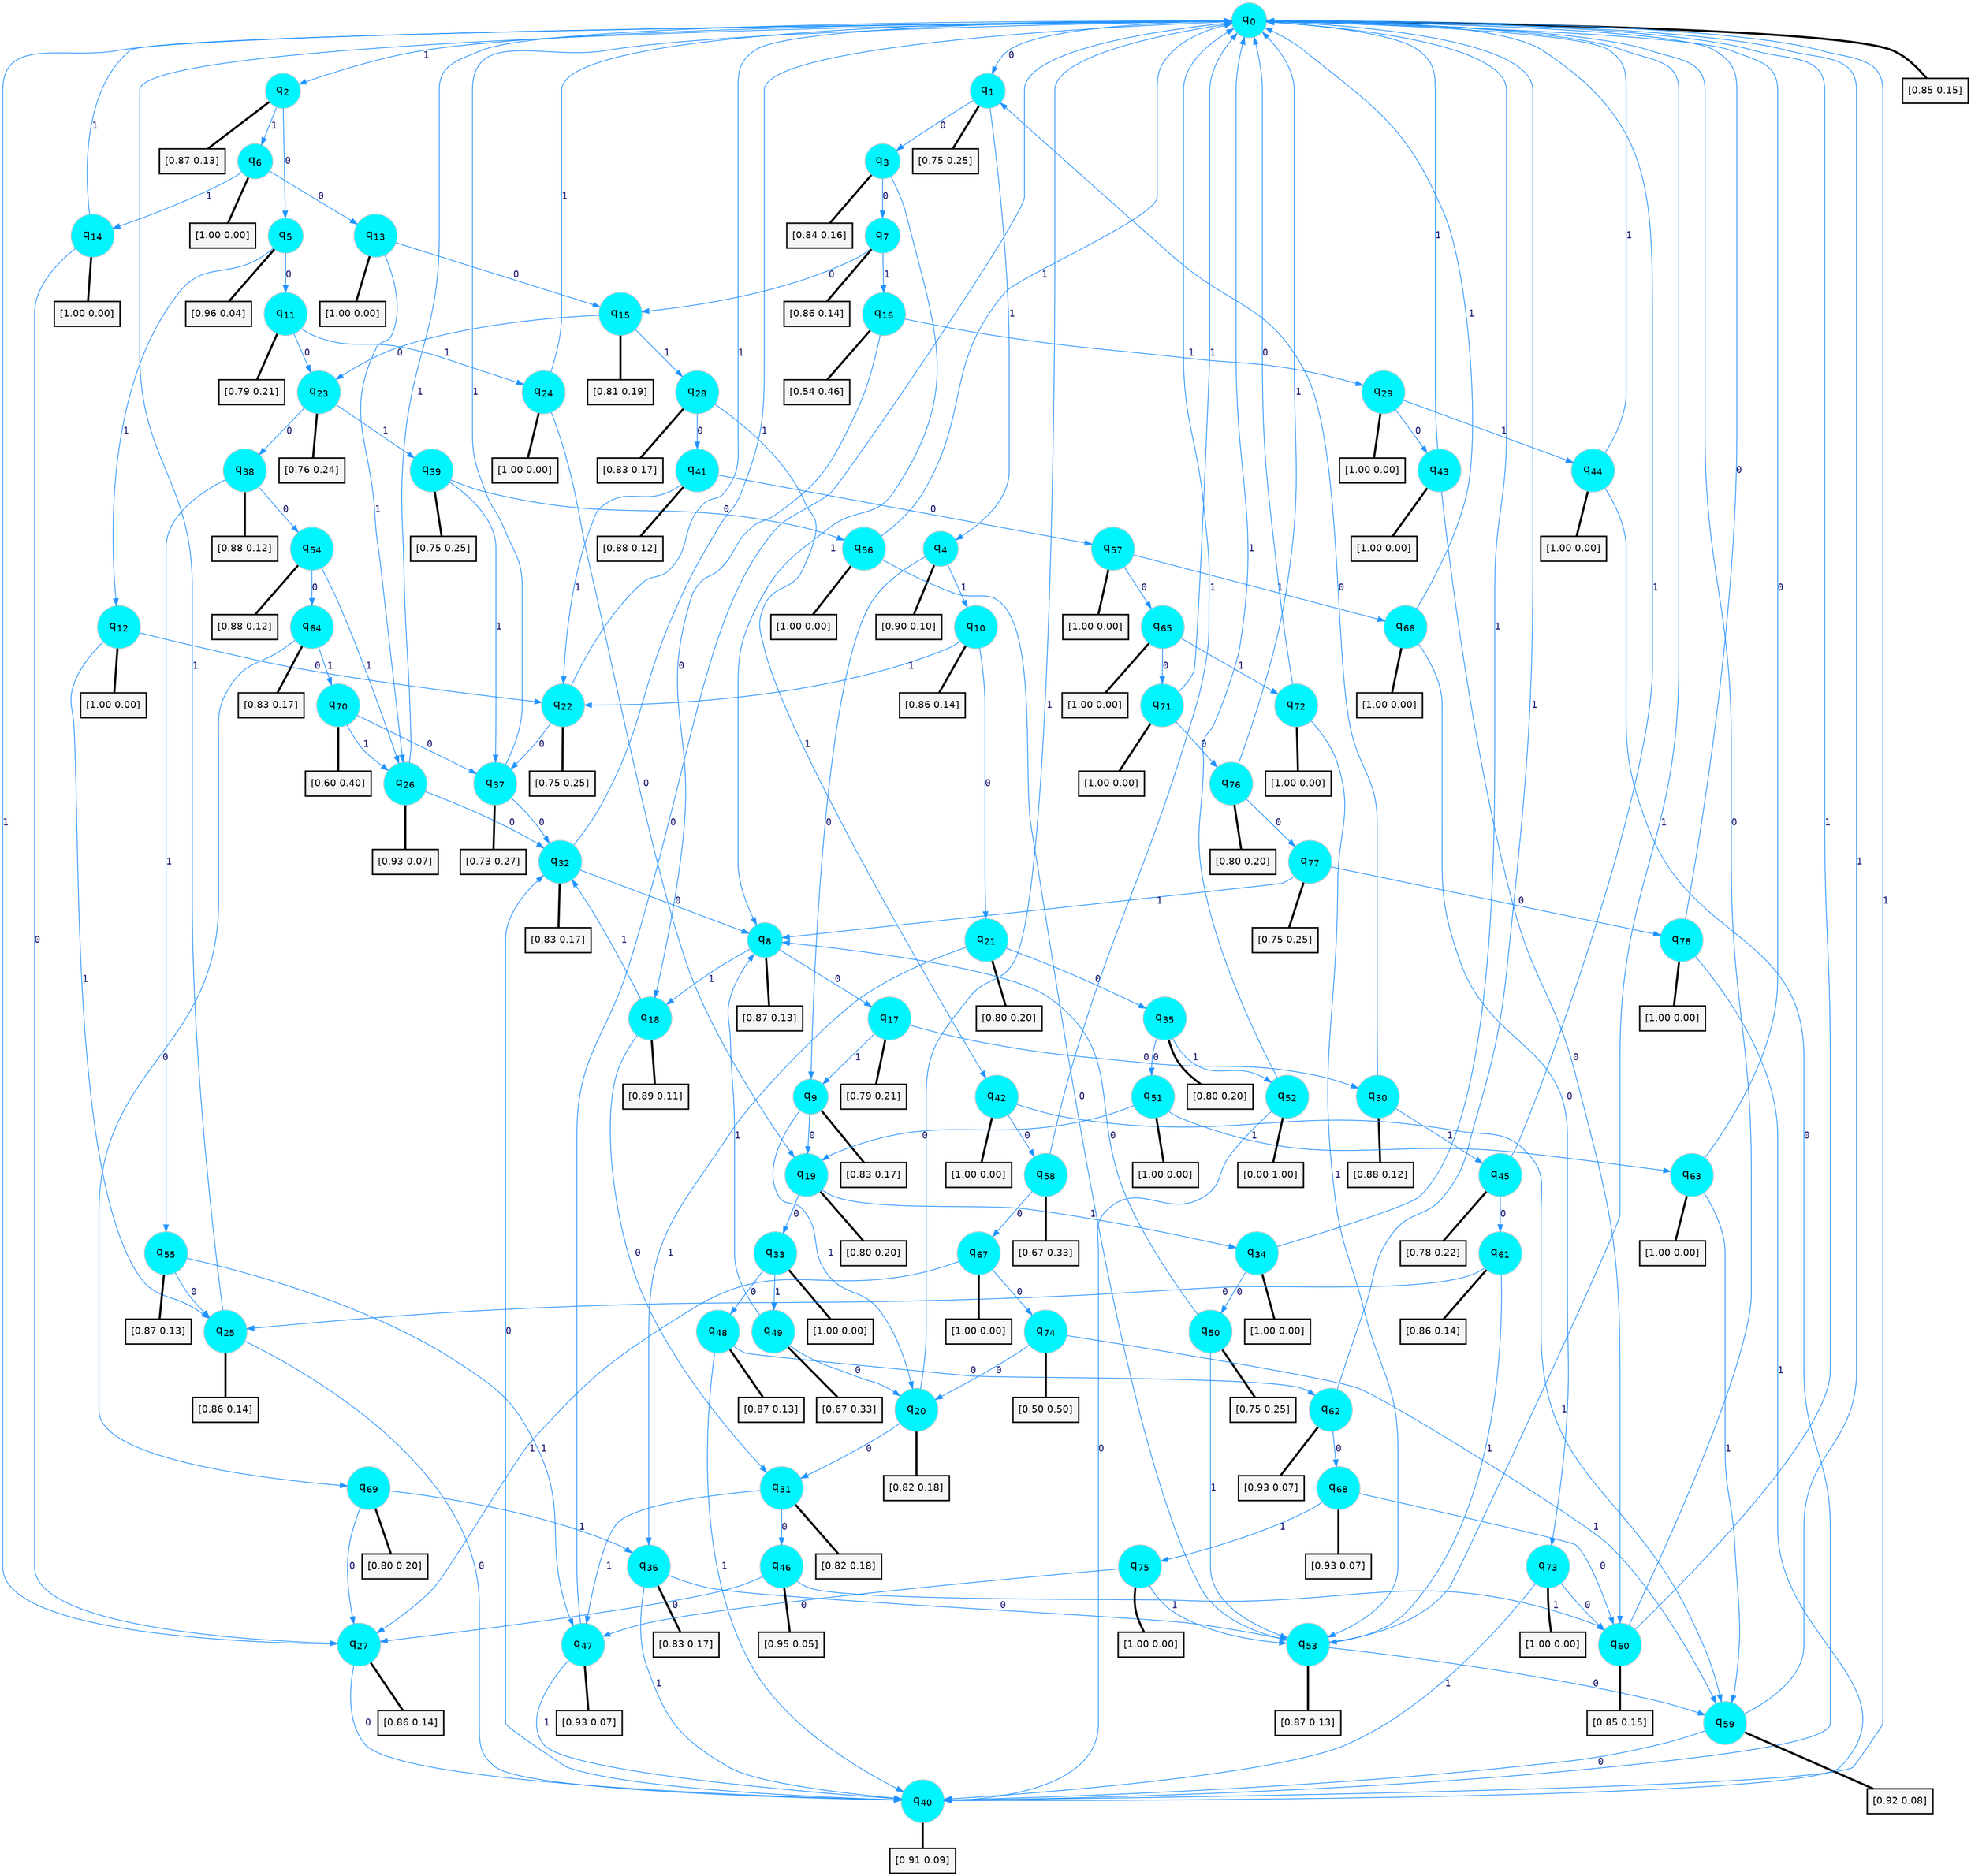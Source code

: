 digraph G {
graph [
bgcolor=transparent, dpi=300, rankdir=TD, size="40,25"];
node [
color=gray, fillcolor=turquoise1, fontcolor=black, fontname=Helvetica, fontsize=16, fontweight=bold, shape=circle, style=filled];
edge [
arrowsize=1, color=dodgerblue1, fontcolor=midnightblue, fontname=courier, fontweight=bold, penwidth=1, style=solid, weight=20];
0[label=<q<SUB>0</SUB>>];
1[label=<q<SUB>1</SUB>>];
2[label=<q<SUB>2</SUB>>];
3[label=<q<SUB>3</SUB>>];
4[label=<q<SUB>4</SUB>>];
5[label=<q<SUB>5</SUB>>];
6[label=<q<SUB>6</SUB>>];
7[label=<q<SUB>7</SUB>>];
8[label=<q<SUB>8</SUB>>];
9[label=<q<SUB>9</SUB>>];
10[label=<q<SUB>10</SUB>>];
11[label=<q<SUB>11</SUB>>];
12[label=<q<SUB>12</SUB>>];
13[label=<q<SUB>13</SUB>>];
14[label=<q<SUB>14</SUB>>];
15[label=<q<SUB>15</SUB>>];
16[label=<q<SUB>16</SUB>>];
17[label=<q<SUB>17</SUB>>];
18[label=<q<SUB>18</SUB>>];
19[label=<q<SUB>19</SUB>>];
20[label=<q<SUB>20</SUB>>];
21[label=<q<SUB>21</SUB>>];
22[label=<q<SUB>22</SUB>>];
23[label=<q<SUB>23</SUB>>];
24[label=<q<SUB>24</SUB>>];
25[label=<q<SUB>25</SUB>>];
26[label=<q<SUB>26</SUB>>];
27[label=<q<SUB>27</SUB>>];
28[label=<q<SUB>28</SUB>>];
29[label=<q<SUB>29</SUB>>];
30[label=<q<SUB>30</SUB>>];
31[label=<q<SUB>31</SUB>>];
32[label=<q<SUB>32</SUB>>];
33[label=<q<SUB>33</SUB>>];
34[label=<q<SUB>34</SUB>>];
35[label=<q<SUB>35</SUB>>];
36[label=<q<SUB>36</SUB>>];
37[label=<q<SUB>37</SUB>>];
38[label=<q<SUB>38</SUB>>];
39[label=<q<SUB>39</SUB>>];
40[label=<q<SUB>40</SUB>>];
41[label=<q<SUB>41</SUB>>];
42[label=<q<SUB>42</SUB>>];
43[label=<q<SUB>43</SUB>>];
44[label=<q<SUB>44</SUB>>];
45[label=<q<SUB>45</SUB>>];
46[label=<q<SUB>46</SUB>>];
47[label=<q<SUB>47</SUB>>];
48[label=<q<SUB>48</SUB>>];
49[label=<q<SUB>49</SUB>>];
50[label=<q<SUB>50</SUB>>];
51[label=<q<SUB>51</SUB>>];
52[label=<q<SUB>52</SUB>>];
53[label=<q<SUB>53</SUB>>];
54[label=<q<SUB>54</SUB>>];
55[label=<q<SUB>55</SUB>>];
56[label=<q<SUB>56</SUB>>];
57[label=<q<SUB>57</SUB>>];
58[label=<q<SUB>58</SUB>>];
59[label=<q<SUB>59</SUB>>];
60[label=<q<SUB>60</SUB>>];
61[label=<q<SUB>61</SUB>>];
62[label=<q<SUB>62</SUB>>];
63[label=<q<SUB>63</SUB>>];
64[label=<q<SUB>64</SUB>>];
65[label=<q<SUB>65</SUB>>];
66[label=<q<SUB>66</SUB>>];
67[label=<q<SUB>67</SUB>>];
68[label=<q<SUB>68</SUB>>];
69[label=<q<SUB>69</SUB>>];
70[label=<q<SUB>70</SUB>>];
71[label=<q<SUB>71</SUB>>];
72[label=<q<SUB>72</SUB>>];
73[label=<q<SUB>73</SUB>>];
74[label=<q<SUB>74</SUB>>];
75[label=<q<SUB>75</SUB>>];
76[label=<q<SUB>76</SUB>>];
77[label=<q<SUB>77</SUB>>];
78[label=<q<SUB>78</SUB>>];
79[label="[0.85 0.15]", shape=box,fontcolor=black, fontname=Helvetica, fontsize=14, penwidth=2, fillcolor=whitesmoke,color=black];
80[label="[0.75 0.25]", shape=box,fontcolor=black, fontname=Helvetica, fontsize=14, penwidth=2, fillcolor=whitesmoke,color=black];
81[label="[0.87 0.13]", shape=box,fontcolor=black, fontname=Helvetica, fontsize=14, penwidth=2, fillcolor=whitesmoke,color=black];
82[label="[0.84 0.16]", shape=box,fontcolor=black, fontname=Helvetica, fontsize=14, penwidth=2, fillcolor=whitesmoke,color=black];
83[label="[0.90 0.10]", shape=box,fontcolor=black, fontname=Helvetica, fontsize=14, penwidth=2, fillcolor=whitesmoke,color=black];
84[label="[0.96 0.04]", shape=box,fontcolor=black, fontname=Helvetica, fontsize=14, penwidth=2, fillcolor=whitesmoke,color=black];
85[label="[1.00 0.00]", shape=box,fontcolor=black, fontname=Helvetica, fontsize=14, penwidth=2, fillcolor=whitesmoke,color=black];
86[label="[0.86 0.14]", shape=box,fontcolor=black, fontname=Helvetica, fontsize=14, penwidth=2, fillcolor=whitesmoke,color=black];
87[label="[0.87 0.13]", shape=box,fontcolor=black, fontname=Helvetica, fontsize=14, penwidth=2, fillcolor=whitesmoke,color=black];
88[label="[0.83 0.17]", shape=box,fontcolor=black, fontname=Helvetica, fontsize=14, penwidth=2, fillcolor=whitesmoke,color=black];
89[label="[0.86 0.14]", shape=box,fontcolor=black, fontname=Helvetica, fontsize=14, penwidth=2, fillcolor=whitesmoke,color=black];
90[label="[0.79 0.21]", shape=box,fontcolor=black, fontname=Helvetica, fontsize=14, penwidth=2, fillcolor=whitesmoke,color=black];
91[label="[1.00 0.00]", shape=box,fontcolor=black, fontname=Helvetica, fontsize=14, penwidth=2, fillcolor=whitesmoke,color=black];
92[label="[1.00 0.00]", shape=box,fontcolor=black, fontname=Helvetica, fontsize=14, penwidth=2, fillcolor=whitesmoke,color=black];
93[label="[1.00 0.00]", shape=box,fontcolor=black, fontname=Helvetica, fontsize=14, penwidth=2, fillcolor=whitesmoke,color=black];
94[label="[0.81 0.19]", shape=box,fontcolor=black, fontname=Helvetica, fontsize=14, penwidth=2, fillcolor=whitesmoke,color=black];
95[label="[0.54 0.46]", shape=box,fontcolor=black, fontname=Helvetica, fontsize=14, penwidth=2, fillcolor=whitesmoke,color=black];
96[label="[0.79 0.21]", shape=box,fontcolor=black, fontname=Helvetica, fontsize=14, penwidth=2, fillcolor=whitesmoke,color=black];
97[label="[0.89 0.11]", shape=box,fontcolor=black, fontname=Helvetica, fontsize=14, penwidth=2, fillcolor=whitesmoke,color=black];
98[label="[0.80 0.20]", shape=box,fontcolor=black, fontname=Helvetica, fontsize=14, penwidth=2, fillcolor=whitesmoke,color=black];
99[label="[0.82 0.18]", shape=box,fontcolor=black, fontname=Helvetica, fontsize=14, penwidth=2, fillcolor=whitesmoke,color=black];
100[label="[0.80 0.20]", shape=box,fontcolor=black, fontname=Helvetica, fontsize=14, penwidth=2, fillcolor=whitesmoke,color=black];
101[label="[0.75 0.25]", shape=box,fontcolor=black, fontname=Helvetica, fontsize=14, penwidth=2, fillcolor=whitesmoke,color=black];
102[label="[0.76 0.24]", shape=box,fontcolor=black, fontname=Helvetica, fontsize=14, penwidth=2, fillcolor=whitesmoke,color=black];
103[label="[1.00 0.00]", shape=box,fontcolor=black, fontname=Helvetica, fontsize=14, penwidth=2, fillcolor=whitesmoke,color=black];
104[label="[0.86 0.14]", shape=box,fontcolor=black, fontname=Helvetica, fontsize=14, penwidth=2, fillcolor=whitesmoke,color=black];
105[label="[0.93 0.07]", shape=box,fontcolor=black, fontname=Helvetica, fontsize=14, penwidth=2, fillcolor=whitesmoke,color=black];
106[label="[0.86 0.14]", shape=box,fontcolor=black, fontname=Helvetica, fontsize=14, penwidth=2, fillcolor=whitesmoke,color=black];
107[label="[0.83 0.17]", shape=box,fontcolor=black, fontname=Helvetica, fontsize=14, penwidth=2, fillcolor=whitesmoke,color=black];
108[label="[1.00 0.00]", shape=box,fontcolor=black, fontname=Helvetica, fontsize=14, penwidth=2, fillcolor=whitesmoke,color=black];
109[label="[0.88 0.12]", shape=box,fontcolor=black, fontname=Helvetica, fontsize=14, penwidth=2, fillcolor=whitesmoke,color=black];
110[label="[0.82 0.18]", shape=box,fontcolor=black, fontname=Helvetica, fontsize=14, penwidth=2, fillcolor=whitesmoke,color=black];
111[label="[0.83 0.17]", shape=box,fontcolor=black, fontname=Helvetica, fontsize=14, penwidth=2, fillcolor=whitesmoke,color=black];
112[label="[1.00 0.00]", shape=box,fontcolor=black, fontname=Helvetica, fontsize=14, penwidth=2, fillcolor=whitesmoke,color=black];
113[label="[1.00 0.00]", shape=box,fontcolor=black, fontname=Helvetica, fontsize=14, penwidth=2, fillcolor=whitesmoke,color=black];
114[label="[0.80 0.20]", shape=box,fontcolor=black, fontname=Helvetica, fontsize=14, penwidth=2, fillcolor=whitesmoke,color=black];
115[label="[0.83 0.17]", shape=box,fontcolor=black, fontname=Helvetica, fontsize=14, penwidth=2, fillcolor=whitesmoke,color=black];
116[label="[0.73 0.27]", shape=box,fontcolor=black, fontname=Helvetica, fontsize=14, penwidth=2, fillcolor=whitesmoke,color=black];
117[label="[0.88 0.12]", shape=box,fontcolor=black, fontname=Helvetica, fontsize=14, penwidth=2, fillcolor=whitesmoke,color=black];
118[label="[0.75 0.25]", shape=box,fontcolor=black, fontname=Helvetica, fontsize=14, penwidth=2, fillcolor=whitesmoke,color=black];
119[label="[0.91 0.09]", shape=box,fontcolor=black, fontname=Helvetica, fontsize=14, penwidth=2, fillcolor=whitesmoke,color=black];
120[label="[0.88 0.12]", shape=box,fontcolor=black, fontname=Helvetica, fontsize=14, penwidth=2, fillcolor=whitesmoke,color=black];
121[label="[1.00 0.00]", shape=box,fontcolor=black, fontname=Helvetica, fontsize=14, penwidth=2, fillcolor=whitesmoke,color=black];
122[label="[1.00 0.00]", shape=box,fontcolor=black, fontname=Helvetica, fontsize=14, penwidth=2, fillcolor=whitesmoke,color=black];
123[label="[1.00 0.00]", shape=box,fontcolor=black, fontname=Helvetica, fontsize=14, penwidth=2, fillcolor=whitesmoke,color=black];
124[label="[0.78 0.22]", shape=box,fontcolor=black, fontname=Helvetica, fontsize=14, penwidth=2, fillcolor=whitesmoke,color=black];
125[label="[0.95 0.05]", shape=box,fontcolor=black, fontname=Helvetica, fontsize=14, penwidth=2, fillcolor=whitesmoke,color=black];
126[label="[0.93 0.07]", shape=box,fontcolor=black, fontname=Helvetica, fontsize=14, penwidth=2, fillcolor=whitesmoke,color=black];
127[label="[0.87 0.13]", shape=box,fontcolor=black, fontname=Helvetica, fontsize=14, penwidth=2, fillcolor=whitesmoke,color=black];
128[label="[0.67 0.33]", shape=box,fontcolor=black, fontname=Helvetica, fontsize=14, penwidth=2, fillcolor=whitesmoke,color=black];
129[label="[0.75 0.25]", shape=box,fontcolor=black, fontname=Helvetica, fontsize=14, penwidth=2, fillcolor=whitesmoke,color=black];
130[label="[1.00 0.00]", shape=box,fontcolor=black, fontname=Helvetica, fontsize=14, penwidth=2, fillcolor=whitesmoke,color=black];
131[label="[0.00 1.00]", shape=box,fontcolor=black, fontname=Helvetica, fontsize=14, penwidth=2, fillcolor=whitesmoke,color=black];
132[label="[0.87 0.13]", shape=box,fontcolor=black, fontname=Helvetica, fontsize=14, penwidth=2, fillcolor=whitesmoke,color=black];
133[label="[0.88 0.12]", shape=box,fontcolor=black, fontname=Helvetica, fontsize=14, penwidth=2, fillcolor=whitesmoke,color=black];
134[label="[0.87 0.13]", shape=box,fontcolor=black, fontname=Helvetica, fontsize=14, penwidth=2, fillcolor=whitesmoke,color=black];
135[label="[1.00 0.00]", shape=box,fontcolor=black, fontname=Helvetica, fontsize=14, penwidth=2, fillcolor=whitesmoke,color=black];
136[label="[1.00 0.00]", shape=box,fontcolor=black, fontname=Helvetica, fontsize=14, penwidth=2, fillcolor=whitesmoke,color=black];
137[label="[0.67 0.33]", shape=box,fontcolor=black, fontname=Helvetica, fontsize=14, penwidth=2, fillcolor=whitesmoke,color=black];
138[label="[0.92 0.08]", shape=box,fontcolor=black, fontname=Helvetica, fontsize=14, penwidth=2, fillcolor=whitesmoke,color=black];
139[label="[0.85 0.15]", shape=box,fontcolor=black, fontname=Helvetica, fontsize=14, penwidth=2, fillcolor=whitesmoke,color=black];
140[label="[0.86 0.14]", shape=box,fontcolor=black, fontname=Helvetica, fontsize=14, penwidth=2, fillcolor=whitesmoke,color=black];
141[label="[0.93 0.07]", shape=box,fontcolor=black, fontname=Helvetica, fontsize=14, penwidth=2, fillcolor=whitesmoke,color=black];
142[label="[1.00 0.00]", shape=box,fontcolor=black, fontname=Helvetica, fontsize=14, penwidth=2, fillcolor=whitesmoke,color=black];
143[label="[0.83 0.17]", shape=box,fontcolor=black, fontname=Helvetica, fontsize=14, penwidth=2, fillcolor=whitesmoke,color=black];
144[label="[1.00 0.00]", shape=box,fontcolor=black, fontname=Helvetica, fontsize=14, penwidth=2, fillcolor=whitesmoke,color=black];
145[label="[1.00 0.00]", shape=box,fontcolor=black, fontname=Helvetica, fontsize=14, penwidth=2, fillcolor=whitesmoke,color=black];
146[label="[1.00 0.00]", shape=box,fontcolor=black, fontname=Helvetica, fontsize=14, penwidth=2, fillcolor=whitesmoke,color=black];
147[label="[0.93 0.07]", shape=box,fontcolor=black, fontname=Helvetica, fontsize=14, penwidth=2, fillcolor=whitesmoke,color=black];
148[label="[0.80 0.20]", shape=box,fontcolor=black, fontname=Helvetica, fontsize=14, penwidth=2, fillcolor=whitesmoke,color=black];
149[label="[0.60 0.40]", shape=box,fontcolor=black, fontname=Helvetica, fontsize=14, penwidth=2, fillcolor=whitesmoke,color=black];
150[label="[1.00 0.00]", shape=box,fontcolor=black, fontname=Helvetica, fontsize=14, penwidth=2, fillcolor=whitesmoke,color=black];
151[label="[1.00 0.00]", shape=box,fontcolor=black, fontname=Helvetica, fontsize=14, penwidth=2, fillcolor=whitesmoke,color=black];
152[label="[1.00 0.00]", shape=box,fontcolor=black, fontname=Helvetica, fontsize=14, penwidth=2, fillcolor=whitesmoke,color=black];
153[label="[0.50 0.50]", shape=box,fontcolor=black, fontname=Helvetica, fontsize=14, penwidth=2, fillcolor=whitesmoke,color=black];
154[label="[1.00 0.00]", shape=box,fontcolor=black, fontname=Helvetica, fontsize=14, penwidth=2, fillcolor=whitesmoke,color=black];
155[label="[0.80 0.20]", shape=box,fontcolor=black, fontname=Helvetica, fontsize=14, penwidth=2, fillcolor=whitesmoke,color=black];
156[label="[0.75 0.25]", shape=box,fontcolor=black, fontname=Helvetica, fontsize=14, penwidth=2, fillcolor=whitesmoke,color=black];
157[label="[1.00 0.00]", shape=box,fontcolor=black, fontname=Helvetica, fontsize=14, penwidth=2, fillcolor=whitesmoke,color=black];
0->1 [label=0];
0->2 [label=1];
0->79 [arrowhead=none, penwidth=3,color=black];
1->3 [label=0];
1->4 [label=1];
1->80 [arrowhead=none, penwidth=3,color=black];
2->5 [label=0];
2->6 [label=1];
2->81 [arrowhead=none, penwidth=3,color=black];
3->7 [label=0];
3->8 [label=1];
3->82 [arrowhead=none, penwidth=3,color=black];
4->9 [label=0];
4->10 [label=1];
4->83 [arrowhead=none, penwidth=3,color=black];
5->11 [label=0];
5->12 [label=1];
5->84 [arrowhead=none, penwidth=3,color=black];
6->13 [label=0];
6->14 [label=1];
6->85 [arrowhead=none, penwidth=3,color=black];
7->15 [label=0];
7->16 [label=1];
7->86 [arrowhead=none, penwidth=3,color=black];
8->17 [label=0];
8->18 [label=1];
8->87 [arrowhead=none, penwidth=3,color=black];
9->19 [label=0];
9->20 [label=1];
9->88 [arrowhead=none, penwidth=3,color=black];
10->21 [label=0];
10->22 [label=1];
10->89 [arrowhead=none, penwidth=3,color=black];
11->23 [label=0];
11->24 [label=1];
11->90 [arrowhead=none, penwidth=3,color=black];
12->22 [label=0];
12->25 [label=1];
12->91 [arrowhead=none, penwidth=3,color=black];
13->15 [label=0];
13->26 [label=1];
13->92 [arrowhead=none, penwidth=3,color=black];
14->27 [label=0];
14->0 [label=1];
14->93 [arrowhead=none, penwidth=3,color=black];
15->23 [label=0];
15->28 [label=1];
15->94 [arrowhead=none, penwidth=3,color=black];
16->18 [label=0];
16->29 [label=1];
16->95 [arrowhead=none, penwidth=3,color=black];
17->30 [label=0];
17->9 [label=1];
17->96 [arrowhead=none, penwidth=3,color=black];
18->31 [label=0];
18->32 [label=1];
18->97 [arrowhead=none, penwidth=3,color=black];
19->33 [label=0];
19->34 [label=1];
19->98 [arrowhead=none, penwidth=3,color=black];
20->31 [label=0];
20->0 [label=1];
20->99 [arrowhead=none, penwidth=3,color=black];
21->35 [label=0];
21->36 [label=1];
21->100 [arrowhead=none, penwidth=3,color=black];
22->37 [label=0];
22->0 [label=1];
22->101 [arrowhead=none, penwidth=3,color=black];
23->38 [label=0];
23->39 [label=1];
23->102 [arrowhead=none, penwidth=3,color=black];
24->19 [label=0];
24->0 [label=1];
24->103 [arrowhead=none, penwidth=3,color=black];
25->40 [label=0];
25->0 [label=1];
25->104 [arrowhead=none, penwidth=3,color=black];
26->32 [label=0];
26->0 [label=1];
26->105 [arrowhead=none, penwidth=3,color=black];
27->40 [label=0];
27->0 [label=1];
27->106 [arrowhead=none, penwidth=3,color=black];
28->41 [label=0];
28->42 [label=1];
28->107 [arrowhead=none, penwidth=3,color=black];
29->43 [label=0];
29->44 [label=1];
29->108 [arrowhead=none, penwidth=3,color=black];
30->1 [label=0];
30->45 [label=1];
30->109 [arrowhead=none, penwidth=3,color=black];
31->46 [label=0];
31->47 [label=1];
31->110 [arrowhead=none, penwidth=3,color=black];
32->8 [label=0];
32->0 [label=1];
32->111 [arrowhead=none, penwidth=3,color=black];
33->48 [label=0];
33->49 [label=1];
33->112 [arrowhead=none, penwidth=3,color=black];
34->50 [label=0];
34->0 [label=1];
34->113 [arrowhead=none, penwidth=3,color=black];
35->51 [label=0];
35->52 [label=1];
35->114 [arrowhead=none, penwidth=3,color=black];
36->53 [label=0];
36->40 [label=1];
36->115 [arrowhead=none, penwidth=3,color=black];
37->32 [label=0];
37->0 [label=1];
37->116 [arrowhead=none, penwidth=3,color=black];
38->54 [label=0];
38->55 [label=1];
38->117 [arrowhead=none, penwidth=3,color=black];
39->56 [label=0];
39->37 [label=1];
39->118 [arrowhead=none, penwidth=3,color=black];
40->32 [label=0];
40->0 [label=1];
40->119 [arrowhead=none, penwidth=3,color=black];
41->57 [label=0];
41->22 [label=1];
41->120 [arrowhead=none, penwidth=3,color=black];
42->58 [label=0];
42->59 [label=1];
42->121 [arrowhead=none, penwidth=3,color=black];
43->60 [label=0];
43->0 [label=1];
43->122 [arrowhead=none, penwidth=3,color=black];
44->40 [label=0];
44->0 [label=1];
44->123 [arrowhead=none, penwidth=3,color=black];
45->61 [label=0];
45->0 [label=1];
45->124 [arrowhead=none, penwidth=3,color=black];
46->27 [label=0];
46->60 [label=1];
46->125 [arrowhead=none, penwidth=3,color=black];
47->0 [label=0];
47->40 [label=1];
47->126 [arrowhead=none, penwidth=3,color=black];
48->62 [label=0];
48->40 [label=1];
48->127 [arrowhead=none, penwidth=3,color=black];
49->20 [label=0];
49->8 [label=1];
49->128 [arrowhead=none, penwidth=3,color=black];
50->8 [label=0];
50->53 [label=1];
50->129 [arrowhead=none, penwidth=3,color=black];
51->19 [label=0];
51->63 [label=1];
51->130 [arrowhead=none, penwidth=3,color=black];
52->40 [label=0];
52->0 [label=1];
52->131 [arrowhead=none, penwidth=3,color=black];
53->59 [label=0];
53->0 [label=1];
53->132 [arrowhead=none, penwidth=3,color=black];
54->64 [label=0];
54->26 [label=1];
54->133 [arrowhead=none, penwidth=3,color=black];
55->25 [label=0];
55->47 [label=1];
55->134 [arrowhead=none, penwidth=3,color=black];
56->53 [label=0];
56->0 [label=1];
56->135 [arrowhead=none, penwidth=3,color=black];
57->65 [label=0];
57->66 [label=1];
57->136 [arrowhead=none, penwidth=3,color=black];
58->67 [label=0];
58->0 [label=1];
58->137 [arrowhead=none, penwidth=3,color=black];
59->40 [label=0];
59->0 [label=1];
59->138 [arrowhead=none, penwidth=3,color=black];
60->0 [label=0];
60->0 [label=1];
60->139 [arrowhead=none, penwidth=3,color=black];
61->25 [label=0];
61->53 [label=1];
61->140 [arrowhead=none, penwidth=3,color=black];
62->68 [label=0];
62->0 [label=1];
62->141 [arrowhead=none, penwidth=3,color=black];
63->0 [label=0];
63->59 [label=1];
63->142 [arrowhead=none, penwidth=3,color=black];
64->69 [label=0];
64->70 [label=1];
64->143 [arrowhead=none, penwidth=3,color=black];
65->71 [label=0];
65->72 [label=1];
65->144 [arrowhead=none, penwidth=3,color=black];
66->73 [label=0];
66->0 [label=1];
66->145 [arrowhead=none, penwidth=3,color=black];
67->74 [label=0];
67->27 [label=1];
67->146 [arrowhead=none, penwidth=3,color=black];
68->60 [label=0];
68->75 [label=1];
68->147 [arrowhead=none, penwidth=3,color=black];
69->27 [label=0];
69->36 [label=1];
69->148 [arrowhead=none, penwidth=3,color=black];
70->37 [label=0];
70->26 [label=1];
70->149 [arrowhead=none, penwidth=3,color=black];
71->76 [label=0];
71->0 [label=1];
71->150 [arrowhead=none, penwidth=3,color=black];
72->0 [label=0];
72->53 [label=1];
72->151 [arrowhead=none, penwidth=3,color=black];
73->60 [label=0];
73->40 [label=1];
73->152 [arrowhead=none, penwidth=3,color=black];
74->20 [label=0];
74->59 [label=1];
74->153 [arrowhead=none, penwidth=3,color=black];
75->47 [label=0];
75->53 [label=1];
75->154 [arrowhead=none, penwidth=3,color=black];
76->77 [label=0];
76->0 [label=1];
76->155 [arrowhead=none, penwidth=3,color=black];
77->78 [label=0];
77->8 [label=1];
77->156 [arrowhead=none, penwidth=3,color=black];
78->0 [label=0];
78->40 [label=1];
78->157 [arrowhead=none, penwidth=3,color=black];
}
